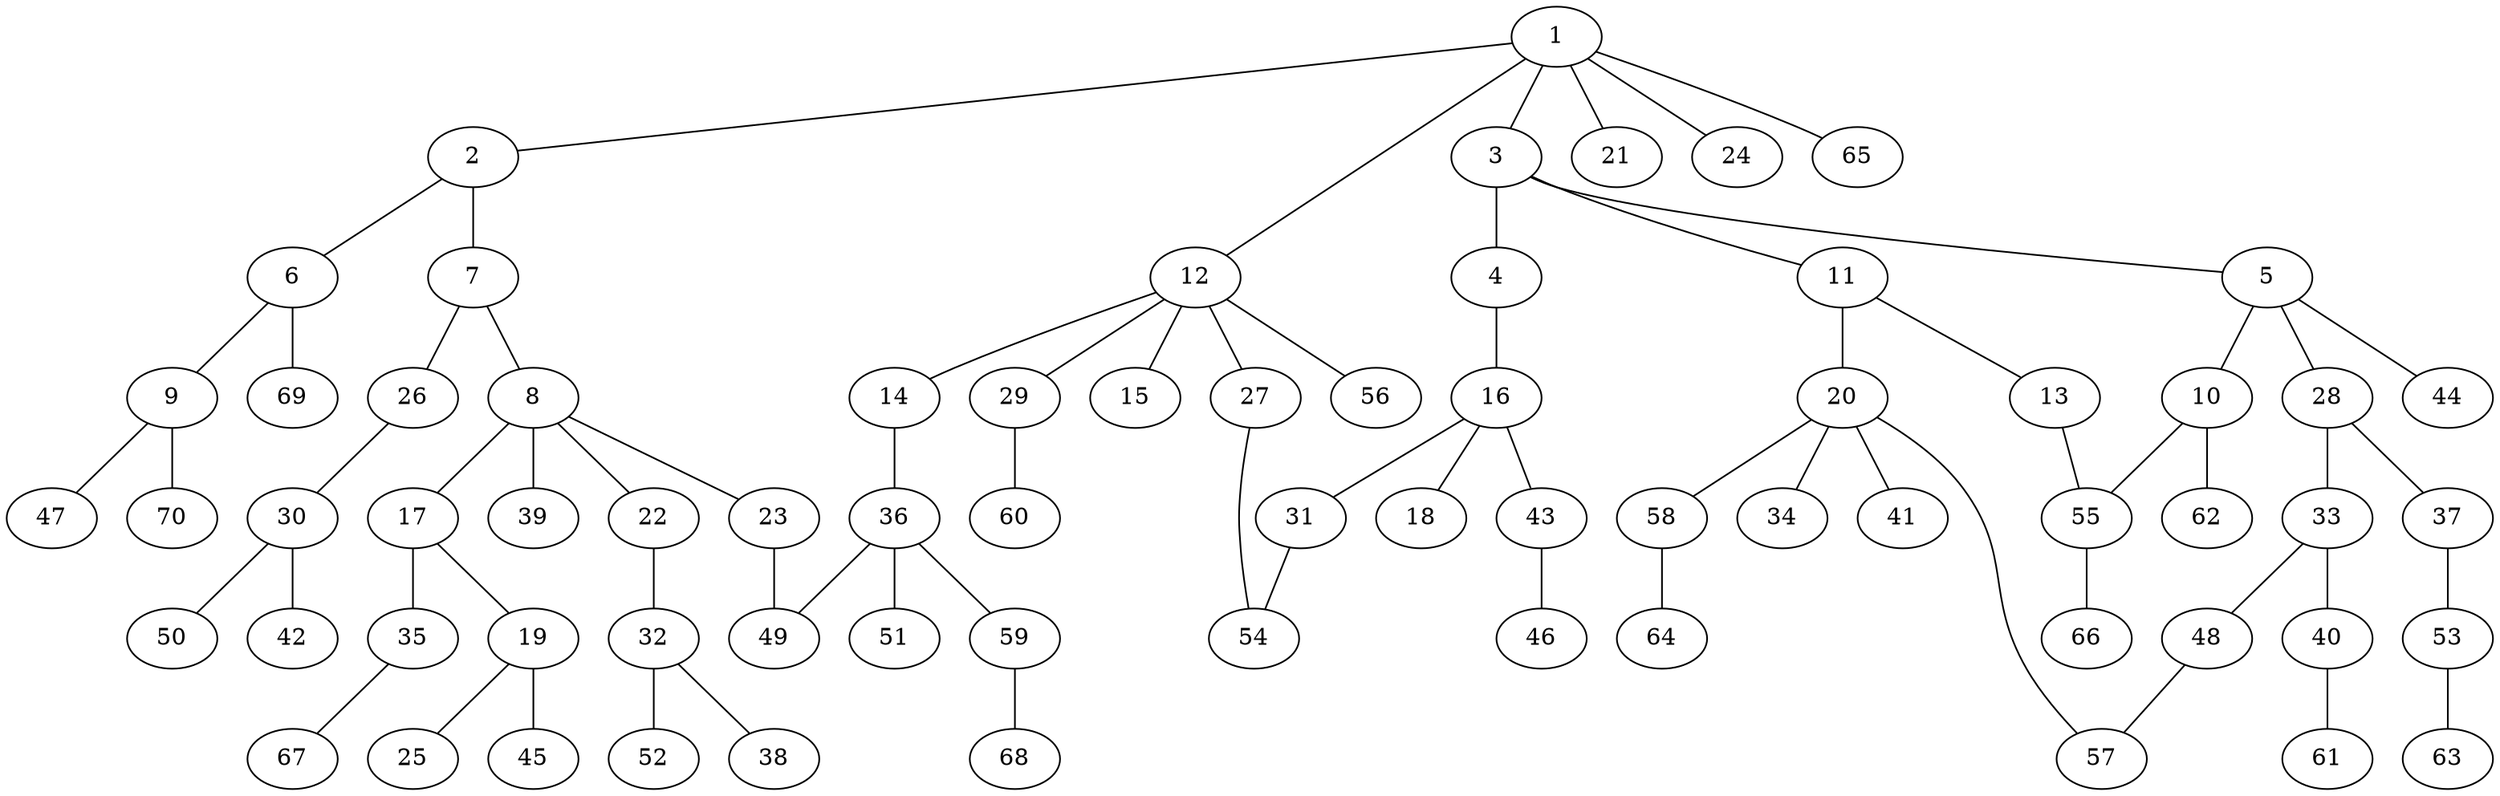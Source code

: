 graph graphname {1--2
1--3
1--12
1--21
1--24
1--65
2--6
2--7
3--4
3--5
3--11
4--16
5--10
5--28
5--44
6--9
6--69
7--8
7--26
8--17
8--22
8--23
8--39
9--47
9--70
10--55
10--62
11--13
11--20
12--14
12--15
12--27
12--29
12--56
13--55
14--36
16--18
16--31
16--43
17--19
17--35
19--25
19--45
20--34
20--41
20--57
20--58
22--32
23--49
26--30
27--54
28--33
28--37
29--60
30--42
30--50
31--54
32--38
32--52
33--40
33--48
35--67
36--49
36--51
36--59
37--53
40--61
43--46
48--57
53--63
55--66
58--64
59--68
}